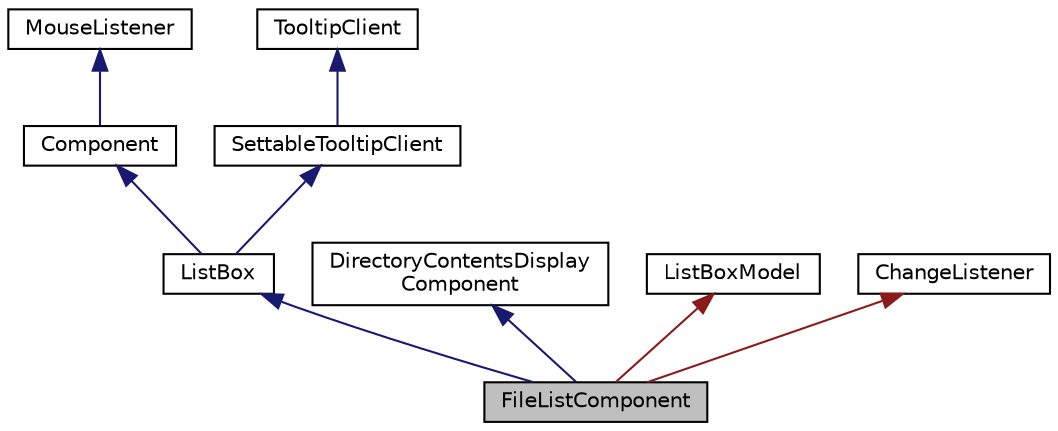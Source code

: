 digraph "FileListComponent"
{
  bgcolor="transparent";
  edge [fontname="Helvetica",fontsize="10",labelfontname="Helvetica",labelfontsize="10"];
  node [fontname="Helvetica",fontsize="10",shape=record];
  Node0 [label="FileListComponent",height=0.2,width=0.4,color="black", fillcolor="grey75", style="filled", fontcolor="black"];
  Node1 -> Node0 [dir="back",color="midnightblue",fontsize="10",style="solid",fontname="Helvetica"];
  Node1 [label="ListBox",height=0.2,width=0.4,color="black",URL="$classListBox.html",tooltip="A list of items that can be scrolled vertically. "];
  Node2 -> Node1 [dir="back",color="midnightblue",fontsize="10",style="solid",fontname="Helvetica"];
  Node2 [label="Component",height=0.2,width=0.4,color="black",URL="$classComponent.html",tooltip="The base class for all JUCE user-interface objects. "];
  Node3 -> Node2 [dir="back",color="midnightblue",fontsize="10",style="solid",fontname="Helvetica"];
  Node3 [label="MouseListener",height=0.2,width=0.4,color="black",URL="$classMouseListener.html",tooltip="A MouseListener can be registered with a component to receive callbacks about mouse events that happe..."];
  Node4 -> Node1 [dir="back",color="midnightblue",fontsize="10",style="solid",fontname="Helvetica"];
  Node4 [label="SettableTooltipClient",height=0.2,width=0.4,color="black",URL="$classSettableTooltipClient.html",tooltip="An implementation of TooltipClient that stores the tooltip string and a method for changing it..."];
  Node5 -> Node4 [dir="back",color="midnightblue",fontsize="10",style="solid",fontname="Helvetica"];
  Node5 [label="TooltipClient",height=0.2,width=0.4,color="black",URL="$classTooltipClient.html",tooltip="Components that want to use pop-up tooltips should implement this interface. "];
  Node6 -> Node0 [dir="back",color="midnightblue",fontsize="10",style="solid",fontname="Helvetica"];
  Node6 [label="DirectoryContentsDisplay\lComponent",height=0.2,width=0.4,color="black",URL="$classDirectoryContentsDisplayComponent.html",tooltip="A base class for components that display a list of the files in a directory. "];
  Node7 -> Node0 [dir="back",color="firebrick4",fontsize="10",style="solid",fontname="Helvetica"];
  Node7 [label="ListBoxModel",height=0.2,width=0.4,color="black",URL="$classListBoxModel.html",tooltip="A subclass of this is used to drive a ListBox. "];
  Node8 -> Node0 [dir="back",color="firebrick4",fontsize="10",style="solid",fontname="Helvetica"];
  Node8 [label="ChangeListener",height=0.2,width=0.4,color="black",URL="$classChangeListener.html",tooltip="Receives change event callbacks that are sent out by a ChangeBroadcaster. "];
}
